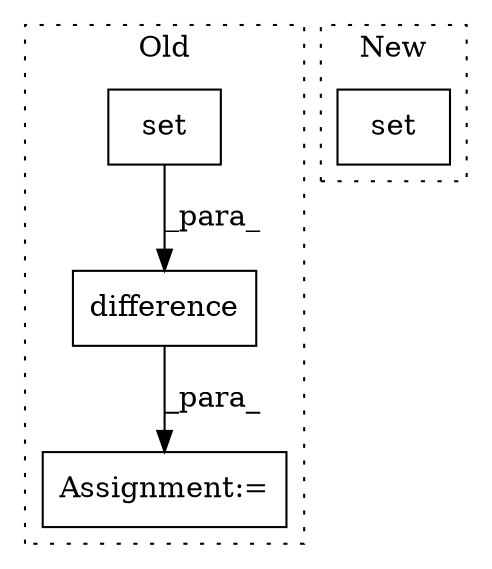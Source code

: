 digraph G {
subgraph cluster0 {
1 [label="difference" a="32" s="6853,6890" l="11,1" shape="box"];
3 [label="Assignment:=" a="7" s="6831" l="1" shape="box"];
4 [label="set" a="32" s="6864,6889" l="4,1" shape="box"];
label = "Old";
style="dotted";
}
subgraph cluster1 {
2 [label="set" a="32" s="7079,7223" l="13,-3" shape="box"];
label = "New";
style="dotted";
}
1 -> 3 [label="_para_"];
4 -> 1 [label="_para_"];
}